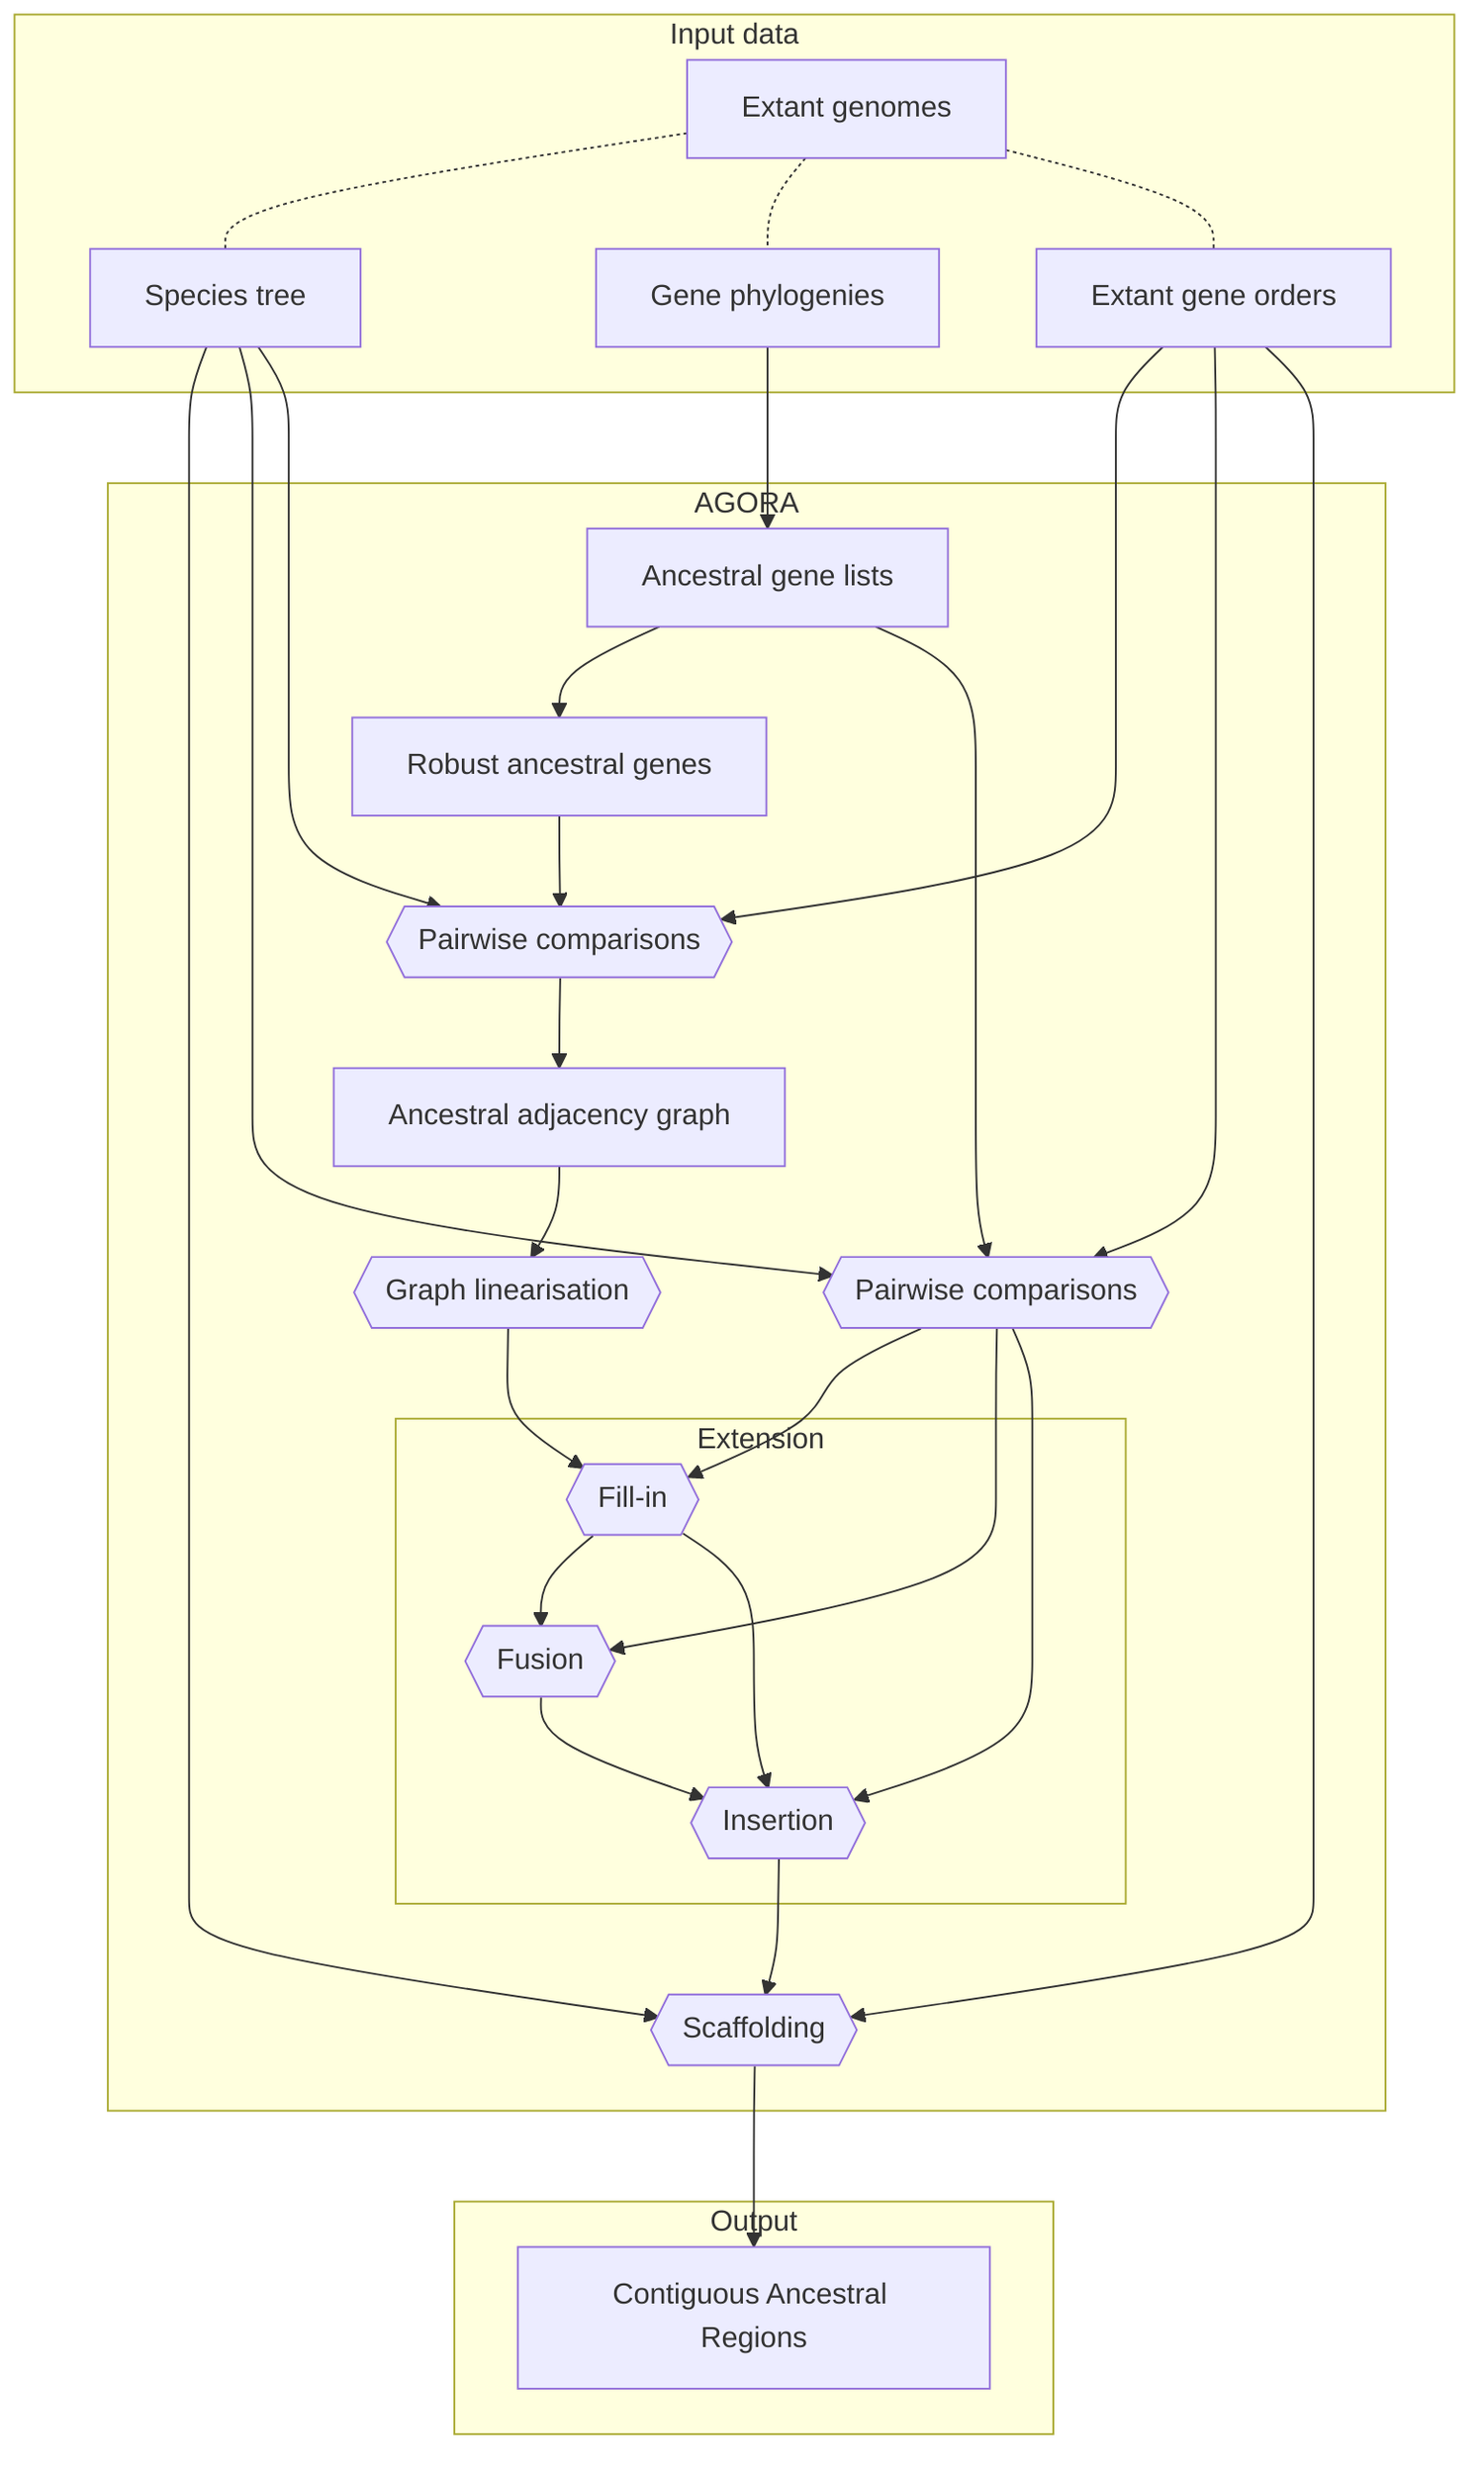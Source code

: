 graph TD
  subgraph Input data
    A[Extant genomes]
    B[Species tree]
    C[Gene phylogenies]
    D[Extant gene orders]
  end
  subgraph AGORA
    E[Ancestral gene lists]
    EE[Robust ancestral genes]
    F{{Pairwise comparisons}}
    FF{{Pairwise comparisons}}
    G[Ancestral adjacency graph]
    H{{Graph linearisation}}
    subgraph Extension
      L{{Fill-in}}
      M{{Fusion}}
      N{{Insertion}}
    end
    J{{Scaffolding}}
  end
  subgraph Output
    K[Contiguous Ancestral Regions]
  end
  A -.- B & C & D
  C --> E
  B --> J & F & FF
  D --> FF & F & J
  E --> EE --> FF --> G --> H --> L --> M --> N --> J --> K
  L --> N
  E --> F --> L & M & N
